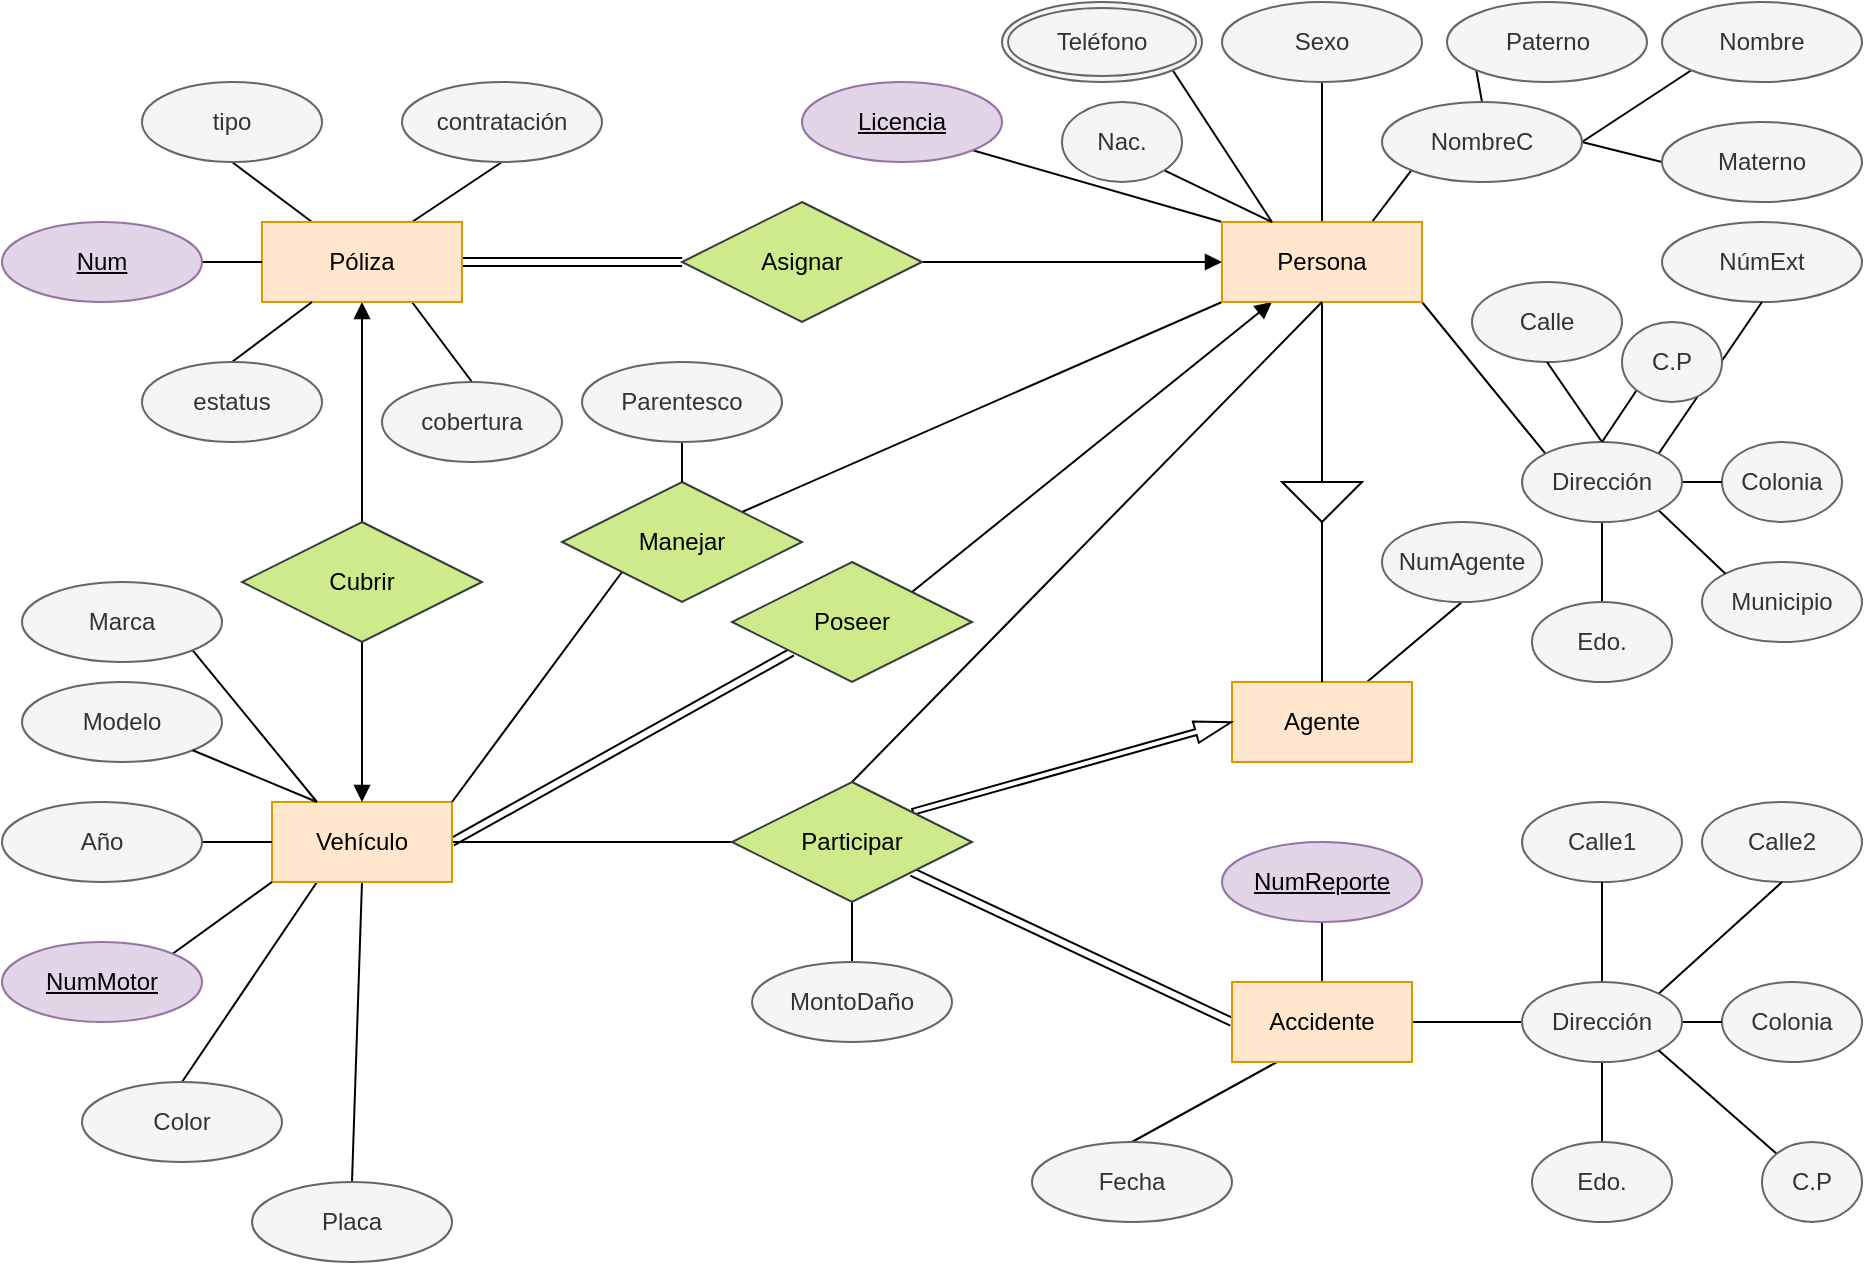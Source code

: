 <mxfile version="17.2.1" type="google"><diagram id="R2lEEEUBdFMjLlhIrx00" name="Page-1"><mxGraphModel grid="1" page="1" gridSize="10" guides="1" tooltips="1" connect="1" arrows="1" fold="1" pageScale="1" pageWidth="850" pageHeight="1100" math="0" shadow="0" extFonts="Permanent Marker^https://fonts.googleapis.com/css?family=Permanent+Marker"><root><mxCell id="0"/><mxCell id="1" parent="0"/><mxCell id="83nLGTQsrlH9vHvljcY7-22" style="edgeStyle=none;rounded=0;orthogonalLoop=1;jettySize=auto;html=1;exitX=0.25;exitY=0;exitDx=0;exitDy=0;entryX=1;entryY=1;entryDx=0;entryDy=0;endArrow=none;endFill=0;" edge="1" parent="1" source="mGRdCHQP3jS89oniscgv-1" target="83nLGTQsrlH9vHvljcY7-7"><mxGeometry relative="1" as="geometry"/></mxCell><mxCell id="83nLGTQsrlH9vHvljcY7-24" style="edgeStyle=none;rounded=0;orthogonalLoop=1;jettySize=auto;html=1;exitX=0.25;exitY=1;exitDx=0;exitDy=0;entryX=0.5;entryY=0;entryDx=0;entryDy=0;endArrow=none;endFill=0;" edge="1" parent="1" source="mGRdCHQP3jS89oniscgv-1" target="83nLGTQsrlH9vHvljcY7-5"><mxGeometry relative="1" as="geometry"/></mxCell><mxCell id="83nLGTQsrlH9vHvljcY7-26" style="edgeStyle=none;rounded=0;orthogonalLoop=1;jettySize=auto;html=1;exitX=1;exitY=0.5;exitDx=0;exitDy=0;entryX=0;entryY=1;entryDx=0;entryDy=0;endArrow=none;endFill=0;shape=link;" edge="1" parent="1" source="mGRdCHQP3jS89oniscgv-1" target="83nLGTQsrlH9vHvljcY7-25"><mxGeometry relative="1" as="geometry"/></mxCell><mxCell id="83nLGTQsrlH9vHvljcY7-97" style="edgeStyle=none;rounded=0;orthogonalLoop=1;jettySize=auto;html=1;exitX=0.5;exitY=1;exitDx=0;exitDy=0;entryX=0.5;entryY=0;entryDx=0;entryDy=0;startArrow=none;startFill=0;endArrow=none;endFill=0;strokeWidth=1;" edge="1" parent="1" source="mGRdCHQP3jS89oniscgv-1" target="83nLGTQsrlH9vHvljcY7-96"><mxGeometry relative="1" as="geometry"/></mxCell><mxCell id="83nLGTQsrlH9vHvljcY7-125" style="edgeStyle=none;rounded=0;orthogonalLoop=1;jettySize=auto;html=1;exitX=1;exitY=0.5;exitDx=0;exitDy=0;entryX=0;entryY=0.5;entryDx=0;entryDy=0;startArrow=none;startFill=0;endArrow=none;endFill=0;strokeWidth=1;" edge="1" parent="1" source="mGRdCHQP3jS89oniscgv-1" target="83nLGTQsrlH9vHvljcY7-103"><mxGeometry relative="1" as="geometry"/></mxCell><mxCell id="mGRdCHQP3jS89oniscgv-1" value="Vehículo" style="whiteSpace=wrap;html=1;align=center;fillColor=#ffe6cc;strokeColor=#d79b00;" vertex="1" parent="1"><mxGeometry x="135" y="360" width="90" height="40" as="geometry"/></mxCell><mxCell id="83nLGTQsrlH9vHvljcY7-19" style="edgeStyle=orthogonalEdgeStyle;rounded=0;orthogonalLoop=1;jettySize=auto;html=1;exitX=1;exitY=0.5;exitDx=0;exitDy=0;entryX=0;entryY=0.5;entryDx=0;entryDy=0;endArrow=none;endFill=0;" edge="1" parent="1" source="83nLGTQsrlH9vHvljcY7-2" target="mGRdCHQP3jS89oniscgv-1"><mxGeometry relative="1" as="geometry"/></mxCell><mxCell id="83nLGTQsrlH9vHvljcY7-2" value="Año" style="ellipse;whiteSpace=wrap;html=1;align=center;fillColor=#f5f5f5;fontColor=#333333;strokeColor=#666666;" vertex="1" parent="1"><mxGeometry y="360" width="100" height="40" as="geometry"/></mxCell><mxCell id="83nLGTQsrlH9vHvljcY7-5" value="Color" style="ellipse;whiteSpace=wrap;html=1;align=center;fillColor=#f5f5f5;fontColor=#333333;strokeColor=#666666;" vertex="1" parent="1"><mxGeometry x="40" y="500" width="100" height="40" as="geometry"/></mxCell><mxCell id="83nLGTQsrlH9vHvljcY7-7" value="Marca" style="ellipse;whiteSpace=wrap;html=1;align=center;fillColor=#f5f5f5;fontColor=#333333;strokeColor=#666666;" vertex="1" parent="1"><mxGeometry x="10" y="250" width="100" height="40" as="geometry"/></mxCell><mxCell id="83nLGTQsrlH9vHvljcY7-8" value="Modelo" style="ellipse;whiteSpace=wrap;html=1;align=center;fillColor=#f5f5f5;strokeColor=#666666;fontColor=#333333;" vertex="1" parent="1"><mxGeometry x="10" y="300" width="100" height="40" as="geometry"/></mxCell><mxCell id="83nLGTQsrlH9vHvljcY7-20" style="rounded=0;orthogonalLoop=1;jettySize=auto;html=1;exitX=1;exitY=0;exitDx=0;exitDy=0;entryX=0;entryY=1;entryDx=0;entryDy=0;endArrow=none;endFill=0;" edge="1" parent="1" source="83nLGTQsrlH9vHvljcY7-9" target="mGRdCHQP3jS89oniscgv-1"><mxGeometry relative="1" as="geometry"/></mxCell><mxCell id="83nLGTQsrlH9vHvljcY7-9" value="NumMotor" style="ellipse;whiteSpace=wrap;html=1;align=center;fontStyle=4;fillColor=#e1d5e7;strokeColor=#9673a6;" vertex="1" parent="1"><mxGeometry y="430" width="100" height="40" as="geometry"/></mxCell><mxCell id="83nLGTQsrlH9vHvljcY7-12" value="" style="endArrow=none;html=1;rounded=0;exitX=1;exitY=1;exitDx=0;exitDy=0;entryX=0.25;entryY=0;entryDx=0;entryDy=0;" edge="1" parent="1" source="83nLGTQsrlH9vHvljcY7-8" target="mGRdCHQP3jS89oniscgv-1"><mxGeometry relative="1" as="geometry"><mxPoint x="345" y="390" as="sourcePoint"/><mxPoint x="505" y="390" as="targetPoint"/></mxGeometry></mxCell><mxCell id="83nLGTQsrlH9vHvljcY7-35" style="edgeStyle=none;rounded=0;orthogonalLoop=1;jettySize=auto;html=1;exitX=1;exitY=0;exitDx=0;exitDy=0;entryX=0.25;entryY=1;entryDx=0;entryDy=0;endArrow=block;endFill=1;" edge="1" parent="1" source="83nLGTQsrlH9vHvljcY7-25" target="83nLGTQsrlH9vHvljcY7-30"><mxGeometry relative="1" as="geometry"/></mxCell><mxCell id="83nLGTQsrlH9vHvljcY7-25" value="Poseer" style="shape=rhombus;perimeter=rhombusPerimeter;whiteSpace=wrap;html=1;align=center;fillColor=#cdeb8b;strokeColor=#36393d;" vertex="1" parent="1"><mxGeometry x="365" y="240" width="120" height="60" as="geometry"/></mxCell><mxCell id="83nLGTQsrlH9vHvljcY7-28" style="edgeStyle=none;rounded=0;orthogonalLoop=1;jettySize=auto;html=1;exitX=0;exitY=1;exitDx=0;exitDy=0;entryX=1;entryY=0;entryDx=0;entryDy=0;endArrow=none;endFill=0;" edge="1" parent="1" source="83nLGTQsrlH9vHvljcY7-27" target="mGRdCHQP3jS89oniscgv-1"><mxGeometry relative="1" as="geometry"><Array as="points"/></mxGeometry></mxCell><mxCell id="83nLGTQsrlH9vHvljcY7-36" style="edgeStyle=none;rounded=0;orthogonalLoop=1;jettySize=auto;html=1;exitX=1;exitY=0;exitDx=0;exitDy=0;endArrow=none;endFill=0;entryX=0;entryY=1;entryDx=0;entryDy=0;" edge="1" parent="1" source="83nLGTQsrlH9vHvljcY7-27" target="83nLGTQsrlH9vHvljcY7-30"><mxGeometry relative="1" as="geometry"><mxPoint x="530" y="160" as="targetPoint"/></mxGeometry></mxCell><mxCell id="83nLGTQsrlH9vHvljcY7-27" value="Manejar" style="shape=rhombus;perimeter=rhombusPerimeter;whiteSpace=wrap;html=1;align=center;fillColor=#cdeb8b;strokeColor=#36393d;" vertex="1" parent="1"><mxGeometry x="280" y="200" width="120" height="60" as="geometry"/></mxCell><mxCell id="83nLGTQsrlH9vHvljcY7-60" style="edgeStyle=none;rounded=0;orthogonalLoop=1;jettySize=auto;html=1;exitX=0;exitY=0;exitDx=0;exitDy=0;entryX=1;entryY=1;entryDx=0;entryDy=0;startArrow=none;endArrow=none;endFill=0;strokeWidth=1;startFill=0;" edge="1" parent="1" source="83nLGTQsrlH9vHvljcY7-30" target="83nLGTQsrlH9vHvljcY7-59"><mxGeometry relative="1" as="geometry"/></mxCell><mxCell id="83nLGTQsrlH9vHvljcY7-63" style="edgeStyle=none;rounded=0;orthogonalLoop=1;jettySize=auto;html=1;exitX=0.75;exitY=0;exitDx=0;exitDy=0;entryX=0;entryY=1;entryDx=0;entryDy=0;startArrow=none;startFill=0;endArrow=none;endFill=0;strokeWidth=1;" edge="1" parent="1" source="83nLGTQsrlH9vHvljcY7-30" target="83nLGTQsrlH9vHvljcY7-62"><mxGeometry relative="1" as="geometry"/></mxCell><mxCell id="83nLGTQsrlH9vHvljcY7-80" style="edgeStyle=none;rounded=0;orthogonalLoop=1;jettySize=auto;html=1;exitX=1;exitY=1;exitDx=0;exitDy=0;entryX=0;entryY=0;entryDx=0;entryDy=0;startArrow=none;startFill=0;endArrow=none;endFill=0;strokeWidth=1;" edge="1" parent="1" source="83nLGTQsrlH9vHvljcY7-30" target="83nLGTQsrlH9vHvljcY7-70"><mxGeometry relative="1" as="geometry"/></mxCell><mxCell id="83nLGTQsrlH9vHvljcY7-93" style="edgeStyle=none;rounded=0;orthogonalLoop=1;jettySize=auto;html=1;exitX=0.5;exitY=0;exitDx=0;exitDy=0;entryX=0.5;entryY=1;entryDx=0;entryDy=0;startArrow=none;startFill=0;endArrow=none;endFill=0;strokeWidth=1;" edge="1" parent="1" source="83nLGTQsrlH9vHvljcY7-30" target="83nLGTQsrlH9vHvljcY7-86"><mxGeometry relative="1" as="geometry"/></mxCell><mxCell id="83nLGTQsrlH9vHvljcY7-100" style="edgeStyle=none;rounded=0;orthogonalLoop=1;jettySize=auto;html=1;exitX=0.5;exitY=1;exitDx=0;exitDy=0;entryX=0.5;entryY=1;entryDx=0;entryDy=0;entryPerimeter=0;startArrow=none;startFill=0;endArrow=none;endFill=0;strokeWidth=1;" edge="1" parent="1" source="83nLGTQsrlH9vHvljcY7-30" target="83nLGTQsrlH9vHvljcY7-99"><mxGeometry relative="1" as="geometry"/></mxCell><mxCell id="83nLGTQsrlH9vHvljcY7-30" value="Persona" style="whiteSpace=wrap;html=1;align=center;fillColor=#ffe6cc;strokeColor=#d79b00;" vertex="1" parent="1"><mxGeometry x="610" y="70" width="100" height="40" as="geometry"/></mxCell><mxCell id="83nLGTQsrlH9vHvljcY7-34" style="edgeStyle=none;rounded=0;orthogonalLoop=1;jettySize=auto;html=1;endArrow=none;endFill=0;entryX=0.5;entryY=0;entryDx=0;entryDy=0;exitX=0.5;exitY=1;exitDx=0;exitDy=0;" edge="1" parent="1" source="83nLGTQsrlH9vHvljcY7-33" target="83nLGTQsrlH9vHvljcY7-27"><mxGeometry relative="1" as="geometry"><mxPoint x="340" y="210" as="sourcePoint"/><mxPoint x="410" y="300" as="targetPoint"/></mxGeometry></mxCell><mxCell id="83nLGTQsrlH9vHvljcY7-33" value="Parentesco" style="ellipse;whiteSpace=wrap;html=1;align=center;fillColor=#f5f5f5;fontColor=#333333;strokeColor=#666666;" vertex="1" parent="1"><mxGeometry x="290" y="140" width="100" height="40" as="geometry"/></mxCell><mxCell id="83nLGTQsrlH9vHvljcY7-40" style="edgeStyle=none;rounded=0;orthogonalLoop=1;jettySize=auto;html=1;exitX=1;exitY=0.5;exitDx=0;exitDy=0;endArrow=none;endFill=0;shape=link;" edge="1" parent="1" source="83nLGTQsrlH9vHvljcY7-37" target="83nLGTQsrlH9vHvljcY7-38"><mxGeometry relative="1" as="geometry"/></mxCell><mxCell id="83nLGTQsrlH9vHvljcY7-49" style="edgeStyle=none;rounded=0;orthogonalLoop=1;jettySize=auto;html=1;exitX=0.75;exitY=0;exitDx=0;exitDy=0;entryX=0.5;entryY=1;entryDx=0;entryDy=0;endArrow=none;endFill=0;" edge="1" parent="1" source="83nLGTQsrlH9vHvljcY7-37" target="83nLGTQsrlH9vHvljcY7-48"><mxGeometry relative="1" as="geometry"/></mxCell><mxCell id="83nLGTQsrlH9vHvljcY7-50" style="edgeStyle=none;rounded=0;orthogonalLoop=1;jettySize=auto;html=1;exitX=0.25;exitY=0;exitDx=0;exitDy=0;entryX=0.5;entryY=1;entryDx=0;entryDy=0;endArrow=none;endFill=0;" edge="1" parent="1" source="83nLGTQsrlH9vHvljcY7-37" target="83nLGTQsrlH9vHvljcY7-43"><mxGeometry relative="1" as="geometry"/></mxCell><mxCell id="83nLGTQsrlH9vHvljcY7-52" style="edgeStyle=none;rounded=0;orthogonalLoop=1;jettySize=auto;html=1;exitX=0.75;exitY=1;exitDx=0;exitDy=0;entryX=0.5;entryY=0;entryDx=0;entryDy=0;endArrow=none;endFill=0;" edge="1" parent="1" source="83nLGTQsrlH9vHvljcY7-37" target="83nLGTQsrlH9vHvljcY7-45"><mxGeometry relative="1" as="geometry"/></mxCell><mxCell id="83nLGTQsrlH9vHvljcY7-55" style="edgeStyle=none;rounded=0;orthogonalLoop=1;jettySize=auto;html=1;exitX=0.5;exitY=1;exitDx=0;exitDy=0;entryX=0.5;entryY=0;entryDx=0;entryDy=0;endArrow=none;endFill=0;startArrow=block;strokeWidth=1;startWidth=13;" edge="1" parent="1" source="83nLGTQsrlH9vHvljcY7-37" target="83nLGTQsrlH9vHvljcY7-54"><mxGeometry relative="1" as="geometry"><Array as="points"/></mxGeometry></mxCell><mxCell id="83nLGTQsrlH9vHvljcY7-37" value="Póliza" style="whiteSpace=wrap;html=1;align=center;fillColor=#ffe6cc;strokeColor=#d79b00;" vertex="1" parent="1"><mxGeometry x="130" y="70" width="100" height="40" as="geometry"/></mxCell><mxCell id="83nLGTQsrlH9vHvljcY7-39" style="edgeStyle=none;rounded=0;orthogonalLoop=1;jettySize=auto;html=1;exitX=1;exitY=0.5;exitDx=0;exitDy=0;entryX=0;entryY=0.5;entryDx=0;entryDy=0;endArrow=block;endFill=1;" edge="1" parent="1" source="83nLGTQsrlH9vHvljcY7-38" target="83nLGTQsrlH9vHvljcY7-30"><mxGeometry relative="1" as="geometry"/></mxCell><mxCell id="83nLGTQsrlH9vHvljcY7-38" value="Asignar" style="shape=rhombus;perimeter=rhombusPerimeter;whiteSpace=wrap;html=1;align=center;fillColor=#cdeb8b;strokeColor=#36393d;" vertex="1" parent="1"><mxGeometry x="340" y="60" width="120" height="60" as="geometry"/></mxCell><mxCell id="83nLGTQsrlH9vHvljcY7-44" style="edgeStyle=none;rounded=0;orthogonalLoop=1;jettySize=auto;html=1;exitX=1;exitY=0.5;exitDx=0;exitDy=0;entryX=0;entryY=0.5;entryDx=0;entryDy=0;endArrow=none;endFill=0;" edge="1" parent="1" source="83nLGTQsrlH9vHvljcY7-42" target="83nLGTQsrlH9vHvljcY7-37"><mxGeometry relative="1" as="geometry"/></mxCell><mxCell id="83nLGTQsrlH9vHvljcY7-42" value="Num" style="ellipse;whiteSpace=wrap;html=1;align=center;fontStyle=4;fillColor=#e1d5e7;strokeColor=#9673a6;" vertex="1" parent="1"><mxGeometry y="70" width="100" height="40" as="geometry"/></mxCell><mxCell id="83nLGTQsrlH9vHvljcY7-43" value="tipo" style="ellipse;whiteSpace=wrap;html=1;align=center;fillColor=#f5f5f5;fontColor=#333333;strokeColor=#666666;" vertex="1" parent="1"><mxGeometry x="70" width="90" height="40" as="geometry"/></mxCell><mxCell id="83nLGTQsrlH9vHvljcY7-45" value="cobertura" style="ellipse;whiteSpace=wrap;html=1;align=center;fillColor=#f5f5f5;fontColor=#333333;strokeColor=#666666;" vertex="1" parent="1"><mxGeometry x="190" y="150" width="90" height="40" as="geometry"/></mxCell><mxCell id="83nLGTQsrlH9vHvljcY7-51" style="edgeStyle=none;rounded=0;orthogonalLoop=1;jettySize=auto;html=1;exitX=0.5;exitY=0;exitDx=0;exitDy=0;entryX=0.25;entryY=1;entryDx=0;entryDy=0;endArrow=none;endFill=0;" edge="1" parent="1" source="83nLGTQsrlH9vHvljcY7-46" target="83nLGTQsrlH9vHvljcY7-37"><mxGeometry relative="1" as="geometry"/></mxCell><mxCell id="83nLGTQsrlH9vHvljcY7-46" value="estatus" style="ellipse;whiteSpace=wrap;html=1;align=center;fillColor=#f5f5f5;fontColor=#333333;strokeColor=#666666;" vertex="1" parent="1"><mxGeometry x="70" y="140" width="90" height="40" as="geometry"/></mxCell><mxCell id="83nLGTQsrlH9vHvljcY7-48" value="contratación" style="ellipse;whiteSpace=wrap;html=1;align=center;fillColor=#f5f5f5;fontColor=#333333;strokeColor=#666666;" vertex="1" parent="1"><mxGeometry x="200" width="100" height="40" as="geometry"/></mxCell><mxCell id="83nLGTQsrlH9vHvljcY7-56" style="edgeStyle=none;rounded=0;orthogonalLoop=1;jettySize=auto;html=1;exitX=0.5;exitY=1;exitDx=0;exitDy=0;entryX=0.5;entryY=0;entryDx=0;entryDy=0;endArrow=block;endFill=1;" edge="1" parent="1" source="83nLGTQsrlH9vHvljcY7-54" target="mGRdCHQP3jS89oniscgv-1"><mxGeometry relative="1" as="geometry"/></mxCell><mxCell id="83nLGTQsrlH9vHvljcY7-54" value="Cubrir" style="shape=rhombus;perimeter=rhombusPerimeter;whiteSpace=wrap;html=1;align=center;fillColor=#cdeb8b;strokeColor=#36393d;" vertex="1" parent="1"><mxGeometry x="120" y="220" width="120" height="60" as="geometry"/></mxCell><mxCell id="83nLGTQsrlH9vHvljcY7-59" value="Licencia" style="ellipse;whiteSpace=wrap;html=1;align=center;fontStyle=4;fillColor=#e1d5e7;strokeColor=#9673a6;" vertex="1" parent="1"><mxGeometry x="400" width="100" height="40" as="geometry"/></mxCell><mxCell id="83nLGTQsrlH9vHvljcY7-106" style="edgeStyle=none;rounded=0;orthogonalLoop=1;jettySize=auto;html=1;exitX=0.5;exitY=1;exitDx=0;exitDy=0;entryX=0.75;entryY=0;entryDx=0;entryDy=0;startArrow=none;startFill=0;endArrow=none;endFill=0;strokeWidth=1;" edge="1" parent="1" source="83nLGTQsrlH9vHvljcY7-61" target="83nLGTQsrlH9vHvljcY7-98"><mxGeometry relative="1" as="geometry"/></mxCell><mxCell id="83nLGTQsrlH9vHvljcY7-61" value="NumAgente" style="ellipse;whiteSpace=wrap;html=1;align=center;fillColor=#f5f5f5;fontColor=#333333;strokeColor=#666666;" vertex="1" parent="1"><mxGeometry x="690" y="220" width="80" height="40" as="geometry"/></mxCell><mxCell id="83nLGTQsrlH9vHvljcY7-75" style="edgeStyle=none;rounded=0;orthogonalLoop=1;jettySize=auto;html=1;exitX=0.5;exitY=0;exitDx=0;exitDy=0;entryX=0;entryY=1;entryDx=0;entryDy=0;startArrow=none;startFill=0;endArrow=none;endFill=0;strokeWidth=1;" edge="1" parent="1" source="83nLGTQsrlH9vHvljcY7-62" target="83nLGTQsrlH9vHvljcY7-73"><mxGeometry relative="1" as="geometry"/></mxCell><mxCell id="83nLGTQsrlH9vHvljcY7-76" style="edgeStyle=none;rounded=0;orthogonalLoop=1;jettySize=auto;html=1;exitX=1;exitY=0.5;exitDx=0;exitDy=0;entryX=0;entryY=0.5;entryDx=0;entryDy=0;startArrow=none;startFill=0;endArrow=none;endFill=0;strokeWidth=1;" edge="1" parent="1" source="83nLGTQsrlH9vHvljcY7-62" target="83nLGTQsrlH9vHvljcY7-72"><mxGeometry relative="1" as="geometry"/></mxCell><mxCell id="83nLGTQsrlH9vHvljcY7-77" style="edgeStyle=none;rounded=0;orthogonalLoop=1;jettySize=auto;html=1;exitX=1;exitY=0.5;exitDx=0;exitDy=0;entryX=0;entryY=1;entryDx=0;entryDy=0;startArrow=none;startFill=0;endArrow=none;endFill=0;strokeWidth=1;" edge="1" parent="1" source="83nLGTQsrlH9vHvljcY7-62" target="83nLGTQsrlH9vHvljcY7-71"><mxGeometry relative="1" as="geometry"/></mxCell><mxCell id="83nLGTQsrlH9vHvljcY7-62" value="NombreC" style="ellipse;whiteSpace=wrap;html=1;align=center;fillColor=#f5f5f5;fontColor=#333333;strokeColor=#666666;" vertex="1" parent="1"><mxGeometry x="690" y="10" width="100" height="40" as="geometry"/></mxCell><mxCell id="83nLGTQsrlH9vHvljcY7-66" value="Municipio" style="ellipse;whiteSpace=wrap;html=1;align=center;fillColor=#f5f5f5;fontColor=#333333;strokeColor=#666666;" vertex="1" parent="1"><mxGeometry x="850" y="240" width="80" height="40" as="geometry"/></mxCell><mxCell id="83nLGTQsrlH9vHvljcY7-67" value="Colonia" style="ellipse;whiteSpace=wrap;html=1;align=center;fillColor=#f5f5f5;fontColor=#333333;strokeColor=#666666;" vertex="1" parent="1"><mxGeometry x="860" y="180" width="60" height="40" as="geometry"/></mxCell><mxCell id="83nLGTQsrlH9vHvljcY7-68" value="NúmExt" style="ellipse;whiteSpace=wrap;html=1;align=center;fillColor=#f5f5f5;fontColor=#333333;strokeColor=#666666;" vertex="1" parent="1"><mxGeometry x="830" y="70" width="100" height="40" as="geometry"/></mxCell><mxCell id="83nLGTQsrlH9vHvljcY7-69" value="Calle" style="ellipse;whiteSpace=wrap;html=1;align=center;fillColor=#f5f5f5;fontColor=#333333;strokeColor=#666666;" vertex="1" parent="1"><mxGeometry x="735" y="100" width="75" height="40" as="geometry"/></mxCell><mxCell id="83nLGTQsrlH9vHvljcY7-81" style="edgeStyle=none;rounded=0;orthogonalLoop=1;jettySize=auto;html=1;exitX=0.5;exitY=0;exitDx=0;exitDy=0;entryX=0.5;entryY=1;entryDx=0;entryDy=0;startArrow=none;startFill=0;endArrow=none;endFill=0;strokeWidth=1;" edge="1" parent="1" source="83nLGTQsrlH9vHvljcY7-70" target="83nLGTQsrlH9vHvljcY7-69"><mxGeometry relative="1" as="geometry"/></mxCell><mxCell id="83nLGTQsrlH9vHvljcY7-82" style="edgeStyle=none;rounded=0;orthogonalLoop=1;jettySize=auto;html=1;exitX=1;exitY=0;exitDx=0;exitDy=0;entryX=0.5;entryY=1;entryDx=0;entryDy=0;startArrow=none;startFill=0;endArrow=none;endFill=0;strokeWidth=1;" edge="1" parent="1" source="83nLGTQsrlH9vHvljcY7-70" target="83nLGTQsrlH9vHvljcY7-68"><mxGeometry relative="1" as="geometry"/></mxCell><mxCell id="83nLGTQsrlH9vHvljcY7-88" style="edgeStyle=none;rounded=0;orthogonalLoop=1;jettySize=auto;html=1;exitX=1;exitY=0.5;exitDx=0;exitDy=0;entryX=0;entryY=0.5;entryDx=0;entryDy=0;startArrow=none;startFill=0;endArrow=none;endFill=0;strokeWidth=1;" edge="1" parent="1" source="83nLGTQsrlH9vHvljcY7-70" target="83nLGTQsrlH9vHvljcY7-67"><mxGeometry relative="1" as="geometry"/></mxCell><mxCell id="83nLGTQsrlH9vHvljcY7-90" style="edgeStyle=none;rounded=0;orthogonalLoop=1;jettySize=auto;html=1;exitX=1;exitY=1;exitDx=0;exitDy=0;entryX=0;entryY=0;entryDx=0;entryDy=0;startArrow=none;startFill=0;endArrow=none;endFill=0;strokeWidth=1;" edge="1" parent="1" source="83nLGTQsrlH9vHvljcY7-70" target="83nLGTQsrlH9vHvljcY7-66"><mxGeometry relative="1" as="geometry"/></mxCell><mxCell id="83nLGTQsrlH9vHvljcY7-91" style="edgeStyle=none;rounded=0;orthogonalLoop=1;jettySize=auto;html=1;exitX=0.5;exitY=1;exitDx=0;exitDy=0;entryX=0.5;entryY=0;entryDx=0;entryDy=0;startArrow=none;startFill=0;endArrow=none;endFill=0;strokeWidth=1;" edge="1" parent="1" source="83nLGTQsrlH9vHvljcY7-70" target="83nLGTQsrlH9vHvljcY7-83"><mxGeometry relative="1" as="geometry"/></mxCell><mxCell id="83nLGTQsrlH9vHvljcY7-70" value="Dirección" style="ellipse;whiteSpace=wrap;html=1;align=center;fillColor=#f5f5f5;fontColor=#333333;strokeColor=#666666;" vertex="1" parent="1"><mxGeometry x="760" y="180" width="80" height="40" as="geometry"/></mxCell><mxCell id="83nLGTQsrlH9vHvljcY7-71" value="Nombre" style="ellipse;whiteSpace=wrap;html=1;align=center;fillColor=#f5f5f5;fontColor=#333333;strokeColor=#666666;" vertex="1" parent="1"><mxGeometry x="830" y="-40" width="100" height="40" as="geometry"/></mxCell><mxCell id="83nLGTQsrlH9vHvljcY7-72" value="Materno" style="ellipse;whiteSpace=wrap;html=1;align=center;fillColor=#f5f5f5;fontColor=#333333;strokeColor=#666666;" vertex="1" parent="1"><mxGeometry x="830" y="20" width="100" height="40" as="geometry"/></mxCell><mxCell id="83nLGTQsrlH9vHvljcY7-73" value="Paterno" style="ellipse;whiteSpace=wrap;html=1;align=center;fillColor=#f5f5f5;fontColor=#333333;strokeColor=#666666;" vertex="1" parent="1"><mxGeometry x="722.5" y="-40" width="100" height="40" as="geometry"/></mxCell><mxCell id="83nLGTQsrlH9vHvljcY7-79" style="edgeStyle=none;rounded=0;orthogonalLoop=1;jettySize=auto;html=1;exitX=1;exitY=1;exitDx=0;exitDy=0;entryX=0.25;entryY=0;entryDx=0;entryDy=0;startArrow=none;startFill=0;endArrow=none;endFill=0;strokeWidth=1;" edge="1" parent="1" source="83nLGTQsrlH9vHvljcY7-78" target="83nLGTQsrlH9vHvljcY7-30"><mxGeometry relative="1" as="geometry"/></mxCell><mxCell id="83nLGTQsrlH9vHvljcY7-78" value="Teléfono" style="ellipse;shape=doubleEllipse;margin=3;whiteSpace=wrap;html=1;align=center;fillColor=#f5f5f5;fontColor=#333333;strokeColor=#666666;" vertex="1" parent="1"><mxGeometry x="500" y="-40" width="100" height="40" as="geometry"/></mxCell><mxCell id="83nLGTQsrlH9vHvljcY7-83" value="Edo." style="ellipse;whiteSpace=wrap;html=1;align=center;fillColor=#f5f5f5;fontColor=#333333;strokeColor=#666666;" vertex="1" parent="1"><mxGeometry x="765" y="260" width="70" height="40" as="geometry"/></mxCell><mxCell id="83nLGTQsrlH9vHvljcY7-105" style="edgeStyle=none;rounded=0;orthogonalLoop=1;jettySize=auto;html=1;exitX=0.5;exitY=0;exitDx=0;exitDy=0;entryX=0.5;entryY=1;entryDx=0;entryDy=0;startArrow=none;startFill=0;endArrow=none;endFill=0;strokeWidth=1;" edge="1" parent="1" source="83nLGTQsrlH9vHvljcY7-84" target="83nLGTQsrlH9vHvljcY7-103"><mxGeometry relative="1" as="geometry"/></mxCell><mxCell id="83nLGTQsrlH9vHvljcY7-84" value="MontoDaño" style="ellipse;whiteSpace=wrap;html=1;align=center;fillColor=#f5f5f5;fontColor=#333333;strokeColor=#666666;" vertex="1" parent="1"><mxGeometry x="375" y="440" width="100" height="40" as="geometry"/></mxCell><mxCell id="83nLGTQsrlH9vHvljcY7-94" style="edgeStyle=none;rounded=0;orthogonalLoop=1;jettySize=auto;html=1;exitX=1;exitY=1;exitDx=0;exitDy=0;entryX=0.25;entryY=0;entryDx=0;entryDy=0;startArrow=none;startFill=0;endArrow=none;endFill=0;strokeWidth=1;" edge="1" parent="1" source="83nLGTQsrlH9vHvljcY7-85" target="83nLGTQsrlH9vHvljcY7-30"><mxGeometry relative="1" as="geometry"/></mxCell><mxCell id="83nLGTQsrlH9vHvljcY7-85" value="Nac." style="ellipse;whiteSpace=wrap;html=1;align=center;fillColor=#f5f5f5;fontColor=#333333;strokeColor=#666666;" vertex="1" parent="1"><mxGeometry x="530" y="10" width="60" height="40" as="geometry"/></mxCell><mxCell id="83nLGTQsrlH9vHvljcY7-86" value="Sexo" style="ellipse;whiteSpace=wrap;html=1;align=center;fillColor=#f5f5f5;fontColor=#333333;strokeColor=#666666;" vertex="1" parent="1"><mxGeometry x="610" y="-40" width="100" height="40" as="geometry"/></mxCell><mxCell id="83nLGTQsrlH9vHvljcY7-89" style="edgeStyle=none;rounded=0;orthogonalLoop=1;jettySize=auto;html=1;exitX=0;exitY=1;exitDx=0;exitDy=0;entryX=0.5;entryY=0;entryDx=0;entryDy=0;startArrow=none;startFill=0;endArrow=none;endFill=0;strokeWidth=1;" edge="1" parent="1" source="83nLGTQsrlH9vHvljcY7-87" target="83nLGTQsrlH9vHvljcY7-70"><mxGeometry relative="1" as="geometry"/></mxCell><mxCell id="83nLGTQsrlH9vHvljcY7-87" value="C.P" style="ellipse;whiteSpace=wrap;html=1;align=center;fillColor=#f5f5f5;fontColor=#333333;strokeColor=#666666;" vertex="1" parent="1"><mxGeometry x="810" y="120" width="50" height="40" as="geometry"/></mxCell><mxCell id="83nLGTQsrlH9vHvljcY7-96" value="Placa" style="ellipse;whiteSpace=wrap;html=1;align=center;fillColor=#f5f5f5;fontColor=#333333;strokeColor=#666666;" vertex="1" parent="1"><mxGeometry x="125" y="550" width="100" height="40" as="geometry"/></mxCell><mxCell id="83nLGTQsrlH9vHvljcY7-98" value="Agente" style="whiteSpace=wrap;html=1;align=center;fillColor=#ffe6cc;strokeColor=#d79b00;" vertex="1" parent="1"><mxGeometry x="615" y="300" width="90" height="40" as="geometry"/></mxCell><mxCell id="83nLGTQsrlH9vHvljcY7-102" style="edgeStyle=none;rounded=0;orthogonalLoop=1;jettySize=auto;html=1;exitX=0;exitY=0;exitDx=20;exitDy=0;exitPerimeter=0;entryX=0.5;entryY=0;entryDx=0;entryDy=0;startArrow=none;startFill=0;endArrow=none;endFill=0;strokeWidth=1;" edge="1" parent="1" source="83nLGTQsrlH9vHvljcY7-99" target="83nLGTQsrlH9vHvljcY7-98"><mxGeometry relative="1" as="geometry"/></mxCell><mxCell id="83nLGTQsrlH9vHvljcY7-99" value="" style="verticalLabelPosition=bottom;verticalAlign=top;html=1;shape=mxgraph.basic.acute_triangle;dx=0.5;rotation=-180;" vertex="1" parent="1"><mxGeometry x="640" y="200" width="40" height="20" as="geometry"/></mxCell><mxCell id="83nLGTQsrlH9vHvljcY7-129" style="edgeStyle=none;rounded=0;orthogonalLoop=1;jettySize=auto;html=1;exitX=0.5;exitY=0;exitDx=0;exitDy=0;entryX=0.5;entryY=1;entryDx=0;entryDy=0;startArrow=none;startFill=0;endArrow=none;endFill=0;strokeWidth=1;" edge="1" parent="1" source="83nLGTQsrlH9vHvljcY7-103" target="83nLGTQsrlH9vHvljcY7-30"><mxGeometry relative="1" as="geometry"/></mxCell><mxCell id="83nLGTQsrlH9vHvljcY7-130" style="edgeStyle=none;rounded=0;orthogonalLoop=1;jettySize=auto;html=1;exitX=1;exitY=0;exitDx=0;exitDy=0;entryX=0;entryY=0.5;entryDx=0;entryDy=0;startArrow=none;startFill=0;endArrow=block;endFill=1;strokeWidth=1;shape=flexArrow;width=3;endWidth=7;endSize=5.76;" edge="1" parent="1" source="83nLGTQsrlH9vHvljcY7-103" target="83nLGTQsrlH9vHvljcY7-98"><mxGeometry relative="1" as="geometry"/></mxCell><mxCell id="83nLGTQsrlH9vHvljcY7-131" style="edgeStyle=none;rounded=0;orthogonalLoop=1;jettySize=auto;html=1;exitX=1;exitY=1;exitDx=0;exitDy=0;entryX=0;entryY=0.5;entryDx=0;entryDy=0;startArrow=none;startFill=0;endArrow=none;endFill=0;strokeWidth=1;shape=link;" edge="1" parent="1" source="83nLGTQsrlH9vHvljcY7-103" target="83nLGTQsrlH9vHvljcY7-104"><mxGeometry relative="1" as="geometry"/></mxCell><mxCell id="83nLGTQsrlH9vHvljcY7-103" value="Participar" style="shape=rhombus;perimeter=rhombusPerimeter;whiteSpace=wrap;html=1;align=center;fillColor=#cdeb8b;strokeColor=#36393d;" vertex="1" parent="1"><mxGeometry x="365" y="350" width="120" height="60" as="geometry"/></mxCell><mxCell id="83nLGTQsrlH9vHvljcY7-132" style="edgeStyle=none;rounded=0;orthogonalLoop=1;jettySize=auto;html=1;exitX=0.5;exitY=0;exitDx=0;exitDy=0;entryX=0.5;entryY=1;entryDx=0;entryDy=0;startArrow=none;startFill=0;endArrow=none;endFill=0;strokeWidth=1;" edge="1" parent="1" source="83nLGTQsrlH9vHvljcY7-104" target="83nLGTQsrlH9vHvljcY7-108"><mxGeometry relative="1" as="geometry"/></mxCell><mxCell id="83nLGTQsrlH9vHvljcY7-133" style="edgeStyle=none;rounded=0;orthogonalLoop=1;jettySize=auto;html=1;exitX=0.25;exitY=1;exitDx=0;exitDy=0;entryX=0.5;entryY=0;entryDx=0;entryDy=0;startArrow=none;startFill=0;endArrow=none;endFill=0;strokeWidth=1;" edge="1" parent="1" source="83nLGTQsrlH9vHvljcY7-104" target="83nLGTQsrlH9vHvljcY7-107"><mxGeometry relative="1" as="geometry"/></mxCell><mxCell id="83nLGTQsrlH9vHvljcY7-134" style="edgeStyle=none;rounded=0;orthogonalLoop=1;jettySize=auto;html=1;exitX=1;exitY=0.5;exitDx=0;exitDy=0;entryX=0;entryY=0.5;entryDx=0;entryDy=0;startArrow=none;startFill=0;endArrow=none;endFill=0;strokeWidth=1;" edge="1" parent="1" source="83nLGTQsrlH9vHvljcY7-104" target="83nLGTQsrlH9vHvljcY7-118"><mxGeometry relative="1" as="geometry"/></mxCell><mxCell id="83nLGTQsrlH9vHvljcY7-104" value="Accidente" style="whiteSpace=wrap;html=1;align=center;fillColor=#ffe6cc;strokeColor=#d79b00;" vertex="1" parent="1"><mxGeometry x="615" y="450" width="90" height="40" as="geometry"/></mxCell><mxCell id="83nLGTQsrlH9vHvljcY7-107" value="Fecha" style="ellipse;whiteSpace=wrap;html=1;align=center;fillColor=#f5f5f5;fontColor=#333333;strokeColor=#666666;" vertex="1" parent="1"><mxGeometry x="515" y="530" width="100" height="40" as="geometry"/></mxCell><mxCell id="83nLGTQsrlH9vHvljcY7-108" value="NumReporte" style="ellipse;whiteSpace=wrap;html=1;align=center;fontStyle=4;fillColor=#e1d5e7;strokeColor=#9673a6;" vertex="1" parent="1"><mxGeometry x="610" y="380" width="100" height="40" as="geometry"/></mxCell><mxCell id="83nLGTQsrlH9vHvljcY7-110" value="Colonia" style="ellipse;whiteSpace=wrap;html=1;align=center;fillColor=#f5f5f5;fontColor=#333333;strokeColor=#666666;" vertex="1" parent="1"><mxGeometry x="860" y="450" width="70" height="40" as="geometry"/></mxCell><mxCell id="83nLGTQsrlH9vHvljcY7-111" value="Calle2" style="ellipse;whiteSpace=wrap;html=1;align=center;fillColor=#f5f5f5;fontColor=#333333;strokeColor=#666666;" vertex="1" parent="1"><mxGeometry x="850" y="360" width="80" height="40" as="geometry"/></mxCell><mxCell id="83nLGTQsrlH9vHvljcY7-112" value="Calle1" style="ellipse;whiteSpace=wrap;html=1;align=center;fillColor=#f5f5f5;fontColor=#333333;strokeColor=#666666;" vertex="1" parent="1"><mxGeometry x="760" y="360" width="80" height="40" as="geometry"/></mxCell><mxCell id="83nLGTQsrlH9vHvljcY7-113" style="edgeStyle=none;rounded=0;orthogonalLoop=1;jettySize=auto;html=1;exitX=0.5;exitY=0;exitDx=0;exitDy=0;entryX=0.5;entryY=1;entryDx=0;entryDy=0;startArrow=none;startFill=0;endArrow=none;endFill=0;strokeWidth=1;" edge="1" parent="1" source="83nLGTQsrlH9vHvljcY7-118" target="83nLGTQsrlH9vHvljcY7-112"><mxGeometry relative="1" as="geometry"/></mxCell><mxCell id="83nLGTQsrlH9vHvljcY7-114" style="edgeStyle=none;rounded=0;orthogonalLoop=1;jettySize=auto;html=1;exitX=1;exitY=0;exitDx=0;exitDy=0;entryX=0.5;entryY=1;entryDx=0;entryDy=0;startArrow=none;startFill=0;endArrow=none;endFill=0;strokeWidth=1;" edge="1" parent="1" source="83nLGTQsrlH9vHvljcY7-118" target="83nLGTQsrlH9vHvljcY7-111"><mxGeometry relative="1" as="geometry"/></mxCell><mxCell id="83nLGTQsrlH9vHvljcY7-115" style="edgeStyle=none;rounded=0;orthogonalLoop=1;jettySize=auto;html=1;exitX=1;exitY=0.5;exitDx=0;exitDy=0;entryX=0;entryY=0.5;entryDx=0;entryDy=0;startArrow=none;startFill=0;endArrow=none;endFill=0;strokeWidth=1;" edge="1" parent="1" source="83nLGTQsrlH9vHvljcY7-118" target="83nLGTQsrlH9vHvljcY7-110"><mxGeometry relative="1" as="geometry"/></mxCell><mxCell id="83nLGTQsrlH9vHvljcY7-117" style="edgeStyle=none;rounded=0;orthogonalLoop=1;jettySize=auto;html=1;exitX=0.5;exitY=1;exitDx=0;exitDy=0;entryX=0.5;entryY=0;entryDx=0;entryDy=0;startArrow=none;startFill=0;endArrow=none;endFill=0;strokeWidth=1;" edge="1" parent="1" source="83nLGTQsrlH9vHvljcY7-118" target="83nLGTQsrlH9vHvljcY7-119"><mxGeometry relative="1" as="geometry"/></mxCell><mxCell id="83nLGTQsrlH9vHvljcY7-118" value="Dirección" style="ellipse;whiteSpace=wrap;html=1;align=center;fillColor=#f5f5f5;fontColor=#333333;strokeColor=#666666;" vertex="1" parent="1"><mxGeometry x="760" y="450" width="80" height="40" as="geometry"/></mxCell><mxCell id="83nLGTQsrlH9vHvljcY7-119" value="Edo." style="ellipse;whiteSpace=wrap;html=1;align=center;fillColor=#f5f5f5;fontColor=#333333;strokeColor=#666666;" vertex="1" parent="1"><mxGeometry x="765" y="530" width="70" height="40" as="geometry"/></mxCell><mxCell id="83nLGTQsrlH9vHvljcY7-120" style="edgeStyle=none;rounded=0;orthogonalLoop=1;jettySize=auto;html=1;exitX=0;exitY=0;exitDx=0;exitDy=0;entryX=1;entryY=1;entryDx=0;entryDy=0;startArrow=none;startFill=0;endArrow=none;endFill=0;strokeWidth=1;" edge="1" parent="1" source="83nLGTQsrlH9vHvljcY7-121" target="83nLGTQsrlH9vHvljcY7-118"><mxGeometry relative="1" as="geometry"/></mxCell><mxCell id="83nLGTQsrlH9vHvljcY7-121" value="C.P" style="ellipse;whiteSpace=wrap;html=1;align=center;fillColor=#f5f5f5;fontColor=#333333;strokeColor=#666666;" vertex="1" parent="1"><mxGeometry x="880" y="530" width="50" height="40" as="geometry"/></mxCell></root></mxGraphModel></diagram></mxfile>